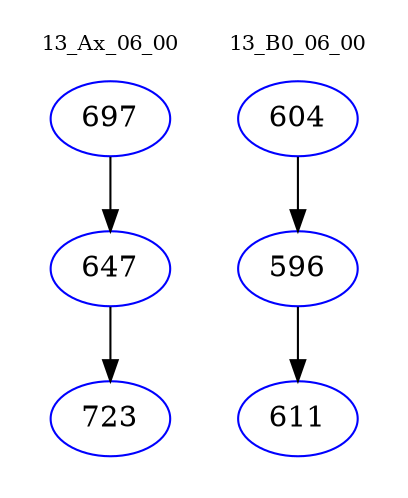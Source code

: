 digraph{
subgraph cluster_0 {
color = white
label = "13_Ax_06_00";
fontsize=10;
T0_697 [label="697", color="blue"]
T0_697 -> T0_647 [color="black"]
T0_647 [label="647", color="blue"]
T0_647 -> T0_723 [color="black"]
T0_723 [label="723", color="blue"]
}
subgraph cluster_1 {
color = white
label = "13_B0_06_00";
fontsize=10;
T1_604 [label="604", color="blue"]
T1_604 -> T1_596 [color="black"]
T1_596 [label="596", color="blue"]
T1_596 -> T1_611 [color="black"]
T1_611 [label="611", color="blue"]
}
}
